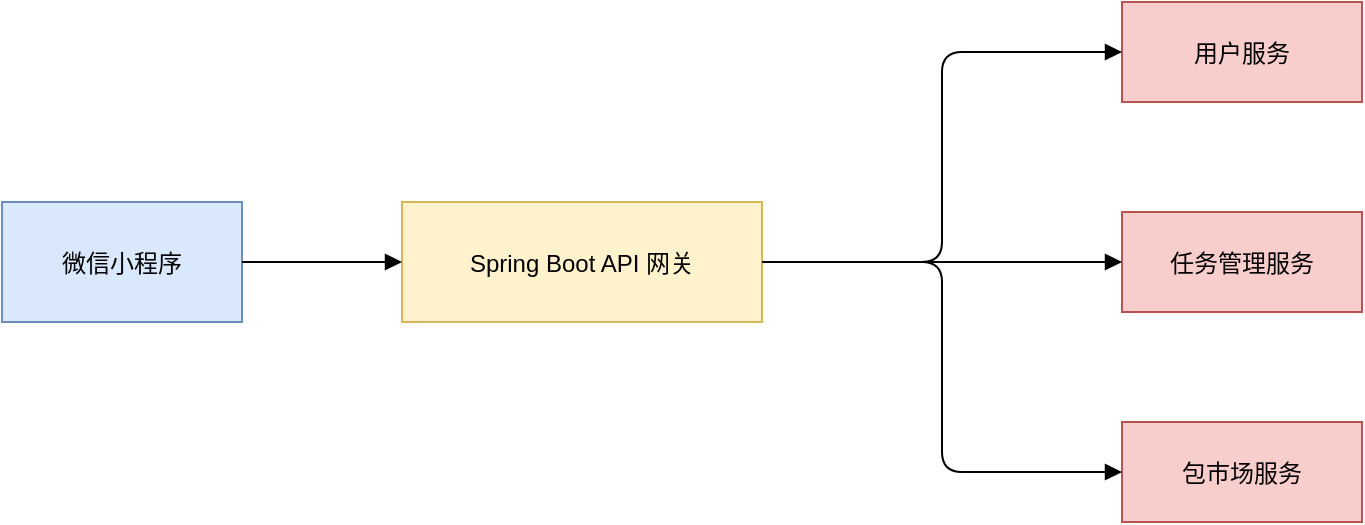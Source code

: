 <mxfile version="28.0.9">
  <diagram id="arch" name="Architecture Diagram">
    <mxGraphModel dx="982" dy="536" grid="1" gridSize="10" guides="1" tooltips="1" connect="1" arrows="1" fold="1" page="1" pageScale="1" pageWidth="827" pageHeight="1169" math="0" shadow="0">
      <root>
        <mxCell id="0" />
        <mxCell id="1" parent="0" />
        <mxCell id="2" value="微信小程序" style="shape=rectangle;fillColor=#dae8fc;strokeColor=#6c8ebf;" parent="1" vertex="1">
          <mxGeometry x="40" y="120" width="120" height="60" as="geometry" />
        </mxCell>
        <mxCell id="3" value="Spring Boot API 网关" style="shape=rectangle;fillColor=#fff2cc;strokeColor=#d6b656;" parent="1" vertex="1">
          <mxGeometry x="240" y="120" width="180" height="60" as="geometry" />
        </mxCell>
        <mxCell id="4" value="" style="edgeStyle=orthogonalEdgeStyle;rounded=0;orthogonalLoop=1;jettySize=auto;html=1;endArrow=block;" parent="1" source="2" target="3" edge="1">
          <mxGeometry relative="1" as="geometry" />
        </mxCell>
        <mxCell id="5" value="用户服务" style="shape=rectangle;fillColor=#f8cecc;strokeColor=#b85450;" parent="1" vertex="1">
          <mxGeometry x="600" y="20" width="120" height="50" as="geometry" />
        </mxCell>
        <mxCell id="6" value="任务管理服务" style="shape=rectangle;fillColor=#f8cecc;strokeColor=#b85450;" parent="1" vertex="1">
          <mxGeometry x="600" y="125" width="120" height="50" as="geometry" />
        </mxCell>
        <mxCell id="7" value="包市场服务" style="shape=rectangle;fillColor=#f8cecc;strokeColor=#b85450;" parent="1" vertex="1">
          <mxGeometry x="600" y="230" width="120" height="50" as="geometry" />
        </mxCell>
        <mxCell id="9" value="" style="edgeStyle=orthogonalEdgeStyle;endArrow=block;" parent="1" source="3" target="5" edge="1">
          <mxGeometry relative="1" as="geometry">
            <Array as="points">
              <mxPoint x="510" y="150" />
              <mxPoint x="510" y="45" />
            </Array>
          </mxGeometry>
        </mxCell>
        <mxCell id="10" value="" style="edgeStyle=orthogonalEdgeStyle;endArrow=block;" parent="1" source="3" target="6" edge="1">
          <mxGeometry relative="1" as="geometry" />
        </mxCell>
        <mxCell id="11" value="" style="edgeStyle=orthogonalEdgeStyle;endArrow=block;" parent="1" source="3" target="7" edge="1">
          <mxGeometry relative="1" as="geometry">
            <Array as="points">
              <mxPoint x="510" y="150" />
              <mxPoint x="510" y="255" />
            </Array>
          </mxGeometry>
        </mxCell>
      </root>
    </mxGraphModel>
  </diagram>
</mxfile>
